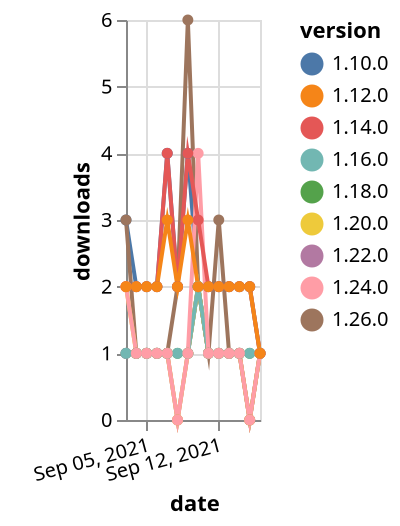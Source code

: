 {"$schema": "https://vega.github.io/schema/vega-lite/v5.json", "description": "A simple bar chart with embedded data.", "data": {"values": [{"date": "2021-09-03", "total": 204, "delta": 1, "version": "1.18.0"}, {"date": "2021-09-04", "total": 205, "delta": 1, "version": "1.18.0"}, {"date": "2021-09-05", "total": 206, "delta": 1, "version": "1.18.0"}, {"date": "2021-09-06", "total": 207, "delta": 1, "version": "1.18.0"}, {"date": "2021-09-07", "total": 208, "delta": 1, "version": "1.18.0"}, {"date": "2021-09-08", "total": 209, "delta": 1, "version": "1.18.0"}, {"date": "2021-09-09", "total": 210, "delta": 1, "version": "1.18.0"}, {"date": "2021-09-10", "total": 212, "delta": 2, "version": "1.18.0"}, {"date": "2021-09-11", "total": 213, "delta": 1, "version": "1.18.0"}, {"date": "2021-09-12", "total": 214, "delta": 1, "version": "1.18.0"}, {"date": "2021-09-13", "total": 215, "delta": 1, "version": "1.18.0"}, {"date": "2021-09-14", "total": 216, "delta": 1, "version": "1.18.0"}, {"date": "2021-09-15", "total": 217, "delta": 1, "version": "1.18.0"}, {"date": "2021-09-16", "total": 218, "delta": 1, "version": "1.18.0"}, {"date": "2021-09-03", "total": 187, "delta": 1, "version": "1.22.0"}, {"date": "2021-09-04", "total": 188, "delta": 1, "version": "1.22.0"}, {"date": "2021-09-05", "total": 189, "delta": 1, "version": "1.22.0"}, {"date": "2021-09-06", "total": 190, "delta": 1, "version": "1.22.0"}, {"date": "2021-09-07", "total": 191, "delta": 1, "version": "1.22.0"}, {"date": "2021-09-08", "total": 191, "delta": 0, "version": "1.22.0"}, {"date": "2021-09-09", "total": 192, "delta": 1, "version": "1.22.0"}, {"date": "2021-09-10", "total": 194, "delta": 2, "version": "1.22.0"}, {"date": "2021-09-11", "total": 195, "delta": 1, "version": "1.22.0"}, {"date": "2021-09-12", "total": 196, "delta": 1, "version": "1.22.0"}, {"date": "2021-09-13", "total": 197, "delta": 1, "version": "1.22.0"}, {"date": "2021-09-14", "total": 198, "delta": 1, "version": "1.22.0"}, {"date": "2021-09-15", "total": 198, "delta": 0, "version": "1.22.0"}, {"date": "2021-09-16", "total": 199, "delta": 1, "version": "1.22.0"}, {"date": "2021-09-03", "total": 3057, "delta": 3, "version": "1.10.0"}, {"date": "2021-09-04", "total": 3059, "delta": 2, "version": "1.10.0"}, {"date": "2021-09-05", "total": 3061, "delta": 2, "version": "1.10.0"}, {"date": "2021-09-06", "total": 3063, "delta": 2, "version": "1.10.0"}, {"date": "2021-09-07", "total": 3067, "delta": 4, "version": "1.10.0"}, {"date": "2021-09-08", "total": 3069, "delta": 2, "version": "1.10.0"}, {"date": "2021-09-09", "total": 3073, "delta": 4, "version": "1.10.0"}, {"date": "2021-09-10", "total": 3075, "delta": 2, "version": "1.10.0"}, {"date": "2021-09-11", "total": 3077, "delta": 2, "version": "1.10.0"}, {"date": "2021-09-12", "total": 3079, "delta": 2, "version": "1.10.0"}, {"date": "2021-09-13", "total": 3081, "delta": 2, "version": "1.10.0"}, {"date": "2021-09-14", "total": 3083, "delta": 2, "version": "1.10.0"}, {"date": "2021-09-15", "total": 3085, "delta": 2, "version": "1.10.0"}, {"date": "2021-09-16", "total": 3086, "delta": 1, "version": "1.10.0"}, {"date": "2021-09-03", "total": 151, "delta": 3, "version": "1.26.0"}, {"date": "2021-09-04", "total": 152, "delta": 1, "version": "1.26.0"}, {"date": "2021-09-05", "total": 153, "delta": 1, "version": "1.26.0"}, {"date": "2021-09-06", "total": 154, "delta": 1, "version": "1.26.0"}, {"date": "2021-09-07", "total": 155, "delta": 1, "version": "1.26.0"}, {"date": "2021-09-08", "total": 157, "delta": 2, "version": "1.26.0"}, {"date": "2021-09-09", "total": 163, "delta": 6, "version": "1.26.0"}, {"date": "2021-09-10", "total": 165, "delta": 2, "version": "1.26.0"}, {"date": "2021-09-11", "total": 166, "delta": 1, "version": "1.26.0"}, {"date": "2021-09-12", "total": 169, "delta": 3, "version": "1.26.0"}, {"date": "2021-09-13", "total": 170, "delta": 1, "version": "1.26.0"}, {"date": "2021-09-14", "total": 171, "delta": 1, "version": "1.26.0"}, {"date": "2021-09-15", "total": 171, "delta": 0, "version": "1.26.0"}, {"date": "2021-09-16", "total": 172, "delta": 1, "version": "1.26.0"}, {"date": "2021-09-03", "total": 294, "delta": 2, "version": "1.20.0"}, {"date": "2021-09-04", "total": 295, "delta": 1, "version": "1.20.0"}, {"date": "2021-09-05", "total": 296, "delta": 1, "version": "1.20.0"}, {"date": "2021-09-06", "total": 297, "delta": 1, "version": "1.20.0"}, {"date": "2021-09-07", "total": 298, "delta": 1, "version": "1.20.0"}, {"date": "2021-09-08", "total": 298, "delta": 0, "version": "1.20.0"}, {"date": "2021-09-09", "total": 299, "delta": 1, "version": "1.20.0"}, {"date": "2021-09-10", "total": 301, "delta": 2, "version": "1.20.0"}, {"date": "2021-09-11", "total": 302, "delta": 1, "version": "1.20.0"}, {"date": "2021-09-12", "total": 303, "delta": 1, "version": "1.20.0"}, {"date": "2021-09-13", "total": 304, "delta": 1, "version": "1.20.0"}, {"date": "2021-09-14", "total": 305, "delta": 1, "version": "1.20.0"}, {"date": "2021-09-15", "total": 305, "delta": 0, "version": "1.20.0"}, {"date": "2021-09-16", "total": 306, "delta": 1, "version": "1.20.0"}, {"date": "2021-09-03", "total": 530, "delta": 1, "version": "1.16.0"}, {"date": "2021-09-04", "total": 531, "delta": 1, "version": "1.16.0"}, {"date": "2021-09-05", "total": 532, "delta": 1, "version": "1.16.0"}, {"date": "2021-09-06", "total": 533, "delta": 1, "version": "1.16.0"}, {"date": "2021-09-07", "total": 534, "delta": 1, "version": "1.16.0"}, {"date": "2021-09-08", "total": 535, "delta": 1, "version": "1.16.0"}, {"date": "2021-09-09", "total": 536, "delta": 1, "version": "1.16.0"}, {"date": "2021-09-10", "total": 538, "delta": 2, "version": "1.16.0"}, {"date": "2021-09-11", "total": 539, "delta": 1, "version": "1.16.0"}, {"date": "2021-09-12", "total": 540, "delta": 1, "version": "1.16.0"}, {"date": "2021-09-13", "total": 541, "delta": 1, "version": "1.16.0"}, {"date": "2021-09-14", "total": 542, "delta": 1, "version": "1.16.0"}, {"date": "2021-09-15", "total": 543, "delta": 1, "version": "1.16.0"}, {"date": "2021-09-16", "total": 544, "delta": 1, "version": "1.16.0"}, {"date": "2021-09-03", "total": 232, "delta": 2, "version": "1.24.0"}, {"date": "2021-09-04", "total": 233, "delta": 1, "version": "1.24.0"}, {"date": "2021-09-05", "total": 234, "delta": 1, "version": "1.24.0"}, {"date": "2021-09-06", "total": 235, "delta": 1, "version": "1.24.0"}, {"date": "2021-09-07", "total": 236, "delta": 1, "version": "1.24.0"}, {"date": "2021-09-08", "total": 236, "delta": 0, "version": "1.24.0"}, {"date": "2021-09-09", "total": 237, "delta": 1, "version": "1.24.0"}, {"date": "2021-09-10", "total": 241, "delta": 4, "version": "1.24.0"}, {"date": "2021-09-11", "total": 242, "delta": 1, "version": "1.24.0"}, {"date": "2021-09-12", "total": 243, "delta": 1, "version": "1.24.0"}, {"date": "2021-09-13", "total": 244, "delta": 1, "version": "1.24.0"}, {"date": "2021-09-14", "total": 245, "delta": 1, "version": "1.24.0"}, {"date": "2021-09-15", "total": 245, "delta": 0, "version": "1.24.0"}, {"date": "2021-09-16", "total": 246, "delta": 1, "version": "1.24.0"}, {"date": "2021-09-03", "total": 2464, "delta": 2, "version": "1.14.0"}, {"date": "2021-09-04", "total": 2466, "delta": 2, "version": "1.14.0"}, {"date": "2021-09-05", "total": 2468, "delta": 2, "version": "1.14.0"}, {"date": "2021-09-06", "total": 2470, "delta": 2, "version": "1.14.0"}, {"date": "2021-09-07", "total": 2474, "delta": 4, "version": "1.14.0"}, {"date": "2021-09-08", "total": 2476, "delta": 2, "version": "1.14.0"}, {"date": "2021-09-09", "total": 2480, "delta": 4, "version": "1.14.0"}, {"date": "2021-09-10", "total": 2483, "delta": 3, "version": "1.14.0"}, {"date": "2021-09-11", "total": 2485, "delta": 2, "version": "1.14.0"}, {"date": "2021-09-12", "total": 2487, "delta": 2, "version": "1.14.0"}, {"date": "2021-09-13", "total": 2489, "delta": 2, "version": "1.14.0"}, {"date": "2021-09-14", "total": 2491, "delta": 2, "version": "1.14.0"}, {"date": "2021-09-15", "total": 2493, "delta": 2, "version": "1.14.0"}, {"date": "2021-09-16", "total": 2494, "delta": 1, "version": "1.14.0"}, {"date": "2021-09-03", "total": 2654, "delta": 2, "version": "1.12.0"}, {"date": "2021-09-04", "total": 2656, "delta": 2, "version": "1.12.0"}, {"date": "2021-09-05", "total": 2658, "delta": 2, "version": "1.12.0"}, {"date": "2021-09-06", "total": 2660, "delta": 2, "version": "1.12.0"}, {"date": "2021-09-07", "total": 2663, "delta": 3, "version": "1.12.0"}, {"date": "2021-09-08", "total": 2665, "delta": 2, "version": "1.12.0"}, {"date": "2021-09-09", "total": 2668, "delta": 3, "version": "1.12.0"}, {"date": "2021-09-10", "total": 2670, "delta": 2, "version": "1.12.0"}, {"date": "2021-09-11", "total": 2672, "delta": 2, "version": "1.12.0"}, {"date": "2021-09-12", "total": 2674, "delta": 2, "version": "1.12.0"}, {"date": "2021-09-13", "total": 2676, "delta": 2, "version": "1.12.0"}, {"date": "2021-09-14", "total": 2678, "delta": 2, "version": "1.12.0"}, {"date": "2021-09-15", "total": 2680, "delta": 2, "version": "1.12.0"}, {"date": "2021-09-16", "total": 2681, "delta": 1, "version": "1.12.0"}]}, "width": "container", "mark": {"type": "line", "point": {"filled": true}}, "encoding": {"x": {"field": "date", "type": "temporal", "timeUnit": "yearmonthdate", "title": "date", "axis": {"labelAngle": -15}}, "y": {"field": "delta", "type": "quantitative", "title": "downloads"}, "color": {"field": "version", "type": "nominal"}, "tooltip": {"field": "delta"}}}